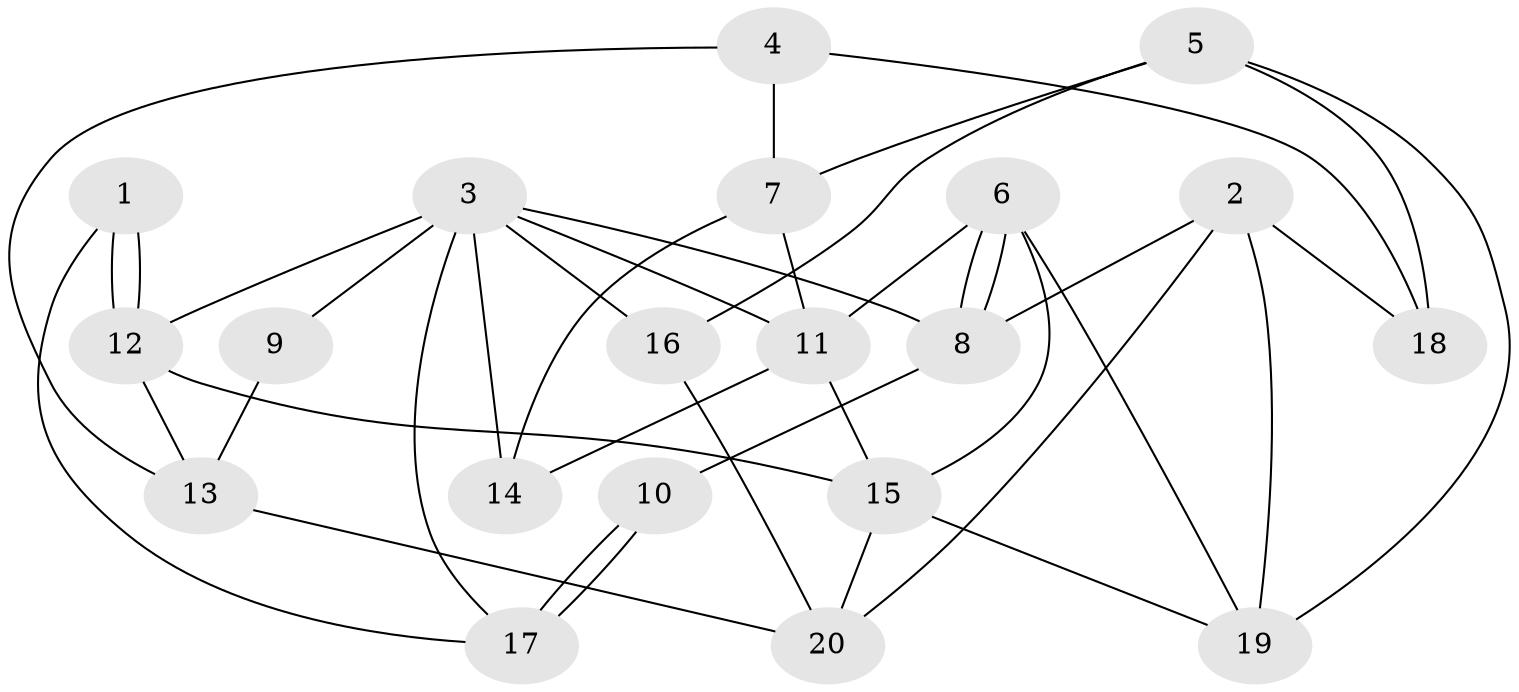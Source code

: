 // Generated by graph-tools (version 1.1) at 2025/46/02/15/25 05:46:28]
// undirected, 20 vertices, 40 edges
graph export_dot {
graph [start="1"]
  node [color=gray90,style=filled];
  1;
  2;
  3;
  4;
  5;
  6;
  7;
  8;
  9;
  10;
  11;
  12;
  13;
  14;
  15;
  16;
  17;
  18;
  19;
  20;
  1 -- 17;
  1 -- 12;
  1 -- 12;
  2 -- 19;
  2 -- 8;
  2 -- 18;
  2 -- 20;
  3 -- 11;
  3 -- 14;
  3 -- 8;
  3 -- 9;
  3 -- 12;
  3 -- 16;
  3 -- 17;
  4 -- 18;
  4 -- 13;
  4 -- 7;
  5 -- 19;
  5 -- 7;
  5 -- 16;
  5 -- 18;
  6 -- 8;
  6 -- 8;
  6 -- 15;
  6 -- 11;
  6 -- 19;
  7 -- 11;
  7 -- 14;
  8 -- 10;
  9 -- 13;
  10 -- 17;
  10 -- 17;
  11 -- 15;
  11 -- 14;
  12 -- 13;
  12 -- 15;
  13 -- 20;
  15 -- 20;
  15 -- 19;
  16 -- 20;
}
